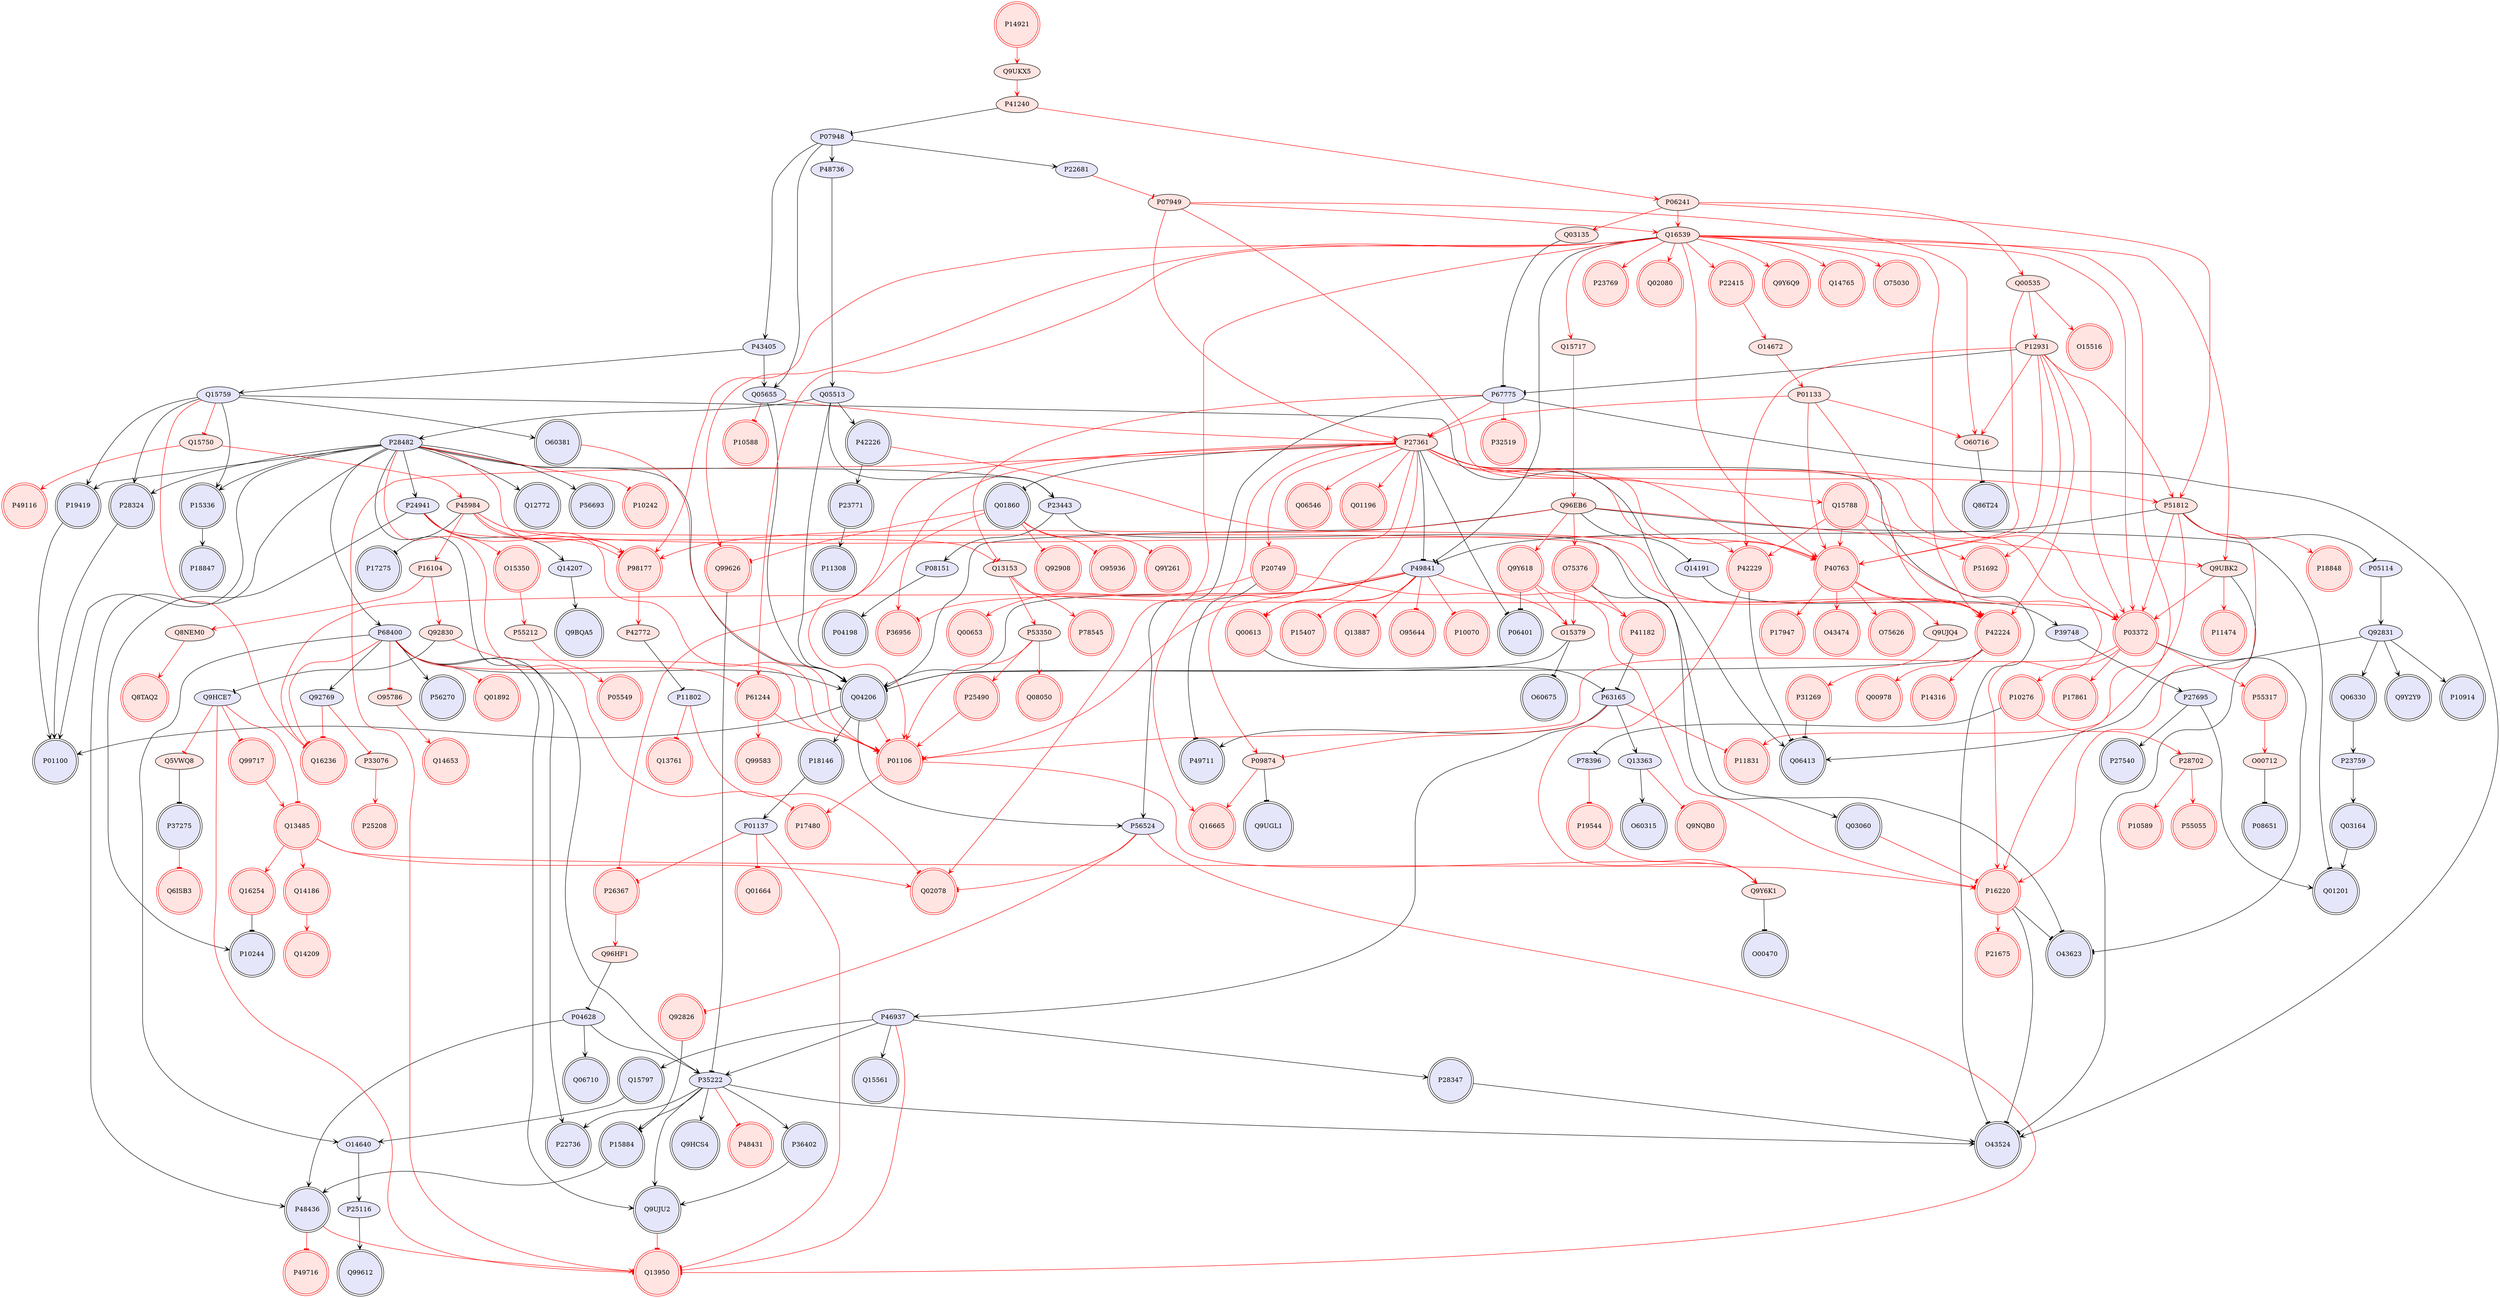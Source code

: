 digraph {

Q03135->P67775 [penwidth=1, color=black, arrowhead="tee"]
P07948->P22681 [penwidth=1, color=black, arrowhead="vee"]
P07948->Q05655 [penwidth=1, color=black, arrowhead="vee"]
P07948->P48736 [penwidth=1, color=black, arrowhead="vee"]
P41240->P07948 [penwidth=1, color=black, arrowhead="tee"]
P07948->P43405 [penwidth=1, color=black, arrowhead="vee"]
P04628->P35222 [penwidth=1, color=black, arrowhead="vee"]
P04628->Q06710 [penwidth=1, color=black, arrowhead="vee"]
P04628->P48436 [penwidth=1, color=black, arrowhead="vee"]
Q96HF1->P04628 [penwidth=1, color=black, arrowhead="tee"]
P15336->P18847 [penwidth=1, color=black, arrowhead="vee"]
P51812->P05114 [penwidth=1, color=black, arrowhead="tee"]
P51812->P49841 [penwidth=1, color=black, arrowhead="tee"]
Q96EB6->Q01201 [penwidth=1, color=black, arrowhead="tee"]
Q96EB6->Q04206 [penwidth=1, color=black, arrowhead="tee"]
Q96EB6->Q14191 [penwidth=1, color=black, arrowhead="tee"]
P27361->P06401 [penwidth=1, color=black, arrowhead="tee"]
P27361->O43524 [penwidth=1, color=black, arrowhead="tee"]
P27361->P49841 [penwidth=1, color=black, arrowhead="tee"]
P27361->Q01860 [penwidth=1, color=black, arrowhead="tee"]
P23443->P08151 [penwidth=1, color=black, arrowhead="vee"]
P46937->P35222 [penwidth=1, color=black, arrowhead="vee"]
P35222->Q9UJU2 [penwidth=1, color=black, arrowhead="vee"]
P68400->P35222 [penwidth=1, color=black, arrowhead="vee"]
P35222->P22736 [penwidth=1, color=black, arrowhead="vee"]
P35222->P36402 [penwidth=1, color=black, arrowhead="vee"]
P35222->O43524 [penwidth=1, color=black, arrowhead="vee"]
P35222->P15884 [penwidth=1, color=black, arrowhead="vee"]
Q99626->P35222 [penwidth=1, color=black, arrowhead="tee"]
P35222->Q9HCS4 [penwidth=1, color=black, arrowhead="vee"]
P46937->Q15797 [penwidth=1, color=black, arrowhead="vee"]
Q15797->O14640 [penwidth=1, color=black, arrowhead="vee"]
P63165->Q13363 [penwidth=1, color=black, arrowhead="vee"]
Q13363->O60315 [penwidth=1, color=black, arrowhead="vee"]
P27695->P27540 [penwidth=1, color=black, arrowhead="vee"]
P24941->P10244 [penwidth=1, color=black, arrowhead="vee"]
Q16254->P10244 [penwidth=1, color=black, arrowhead="tee"]
P63165->P46937 [penwidth=1, color=black, arrowhead="vee"]
P46937->Q15561 [penwidth=1, color=black, arrowhead="vee"]
P46937->P28347 [penwidth=1, color=black, arrowhead="vee"]
P16220->O43524 [penwidth=1, color=black, arrowhead="tee"]
P63165->P49711 [penwidth=1, color=black, arrowhead="vee"]
Q92831->Q06330 [penwidth=1, color=black, arrowhead="vee"]
Q92831->P10914 [penwidth=1, color=black, arrowhead="vee"]
P05114->Q92831 [penwidth=1, color=black, arrowhead="vee"]
Q92831->Q06413 [penwidth=1, color=black, arrowhead="vee"]
Q92831->Q9Y2Y9 [penwidth=1, color=black, arrowhead="vee"]
Q9Y618->P06401 [penwidth=1, color=black, arrowhead="tee"]
P68400->Q92769 [penwidth=1, color=black, arrowhead="vee"]
P24941->Q14207 [penwidth=1, color=black, arrowhead="vee"]
P28482->P24941 [penwidth=1, color=black, arrowhead="vee"]
P67775->P56524 [penwidth=1, color=black, arrowhead="vee"]
P67775->O43524 [penwidth=1, color=black, arrowhead="vee"]
Q04206->P18146 [penwidth=1, color=black, arrowhead="vee"]
P18146->P01137 [penwidth=1, color=black, arrowhead="vee"]
O15379->O60675 [penwidth=1, color=black, arrowhead="tee"]
O15379->Q04206 [penwidth=1, color=black, arrowhead="tee"]
P42224->Q04206 [penwidth=1, color=black, arrowhead="tee"]
Q00613->P63165 [penwidth=1, color=black, arrowhead="tee"]
P68400->Q9UJU2 [penwidth=1, color=black, arrowhead="vee"]
P36402->Q9UJU2 [penwidth=1, color=black, arrowhead="vee"]
Q04206->P56524 [penwidth=1, color=black, arrowhead="vee"]
Q06330->P23759 [penwidth=1, color=black, arrowhead="vee"]
P42226->P23771 [penwidth=1, color=black, arrowhead="vee"]
Q14207->Q9BQA5 [penwidth=1, color=black, arrowhead="vee"]
P27695->Q01201 [penwidth=1, color=black, arrowhead="vee"]
Q03164->Q01201 [penwidth=1, color=black, arrowhead="vee"]
Q05513->P42226 [penwidth=1, color=black, arrowhead="vee"]
P45984->P17275 [penwidth=1, color=black, arrowhead="tee"]
P68400->Q04206 [penwidth=1, color=black, arrowhead="vee"]
P68400->O14640 [penwidth=1, color=black, arrowhead="vee"]
P28482->P68400 [penwidth=1, color=black, arrowhead="vee"]
P68400->P56270 [penwidth=1, color=black, arrowhead="vee"]
Q15759->P15336 [penwidth=1, color=black, arrowhead="vee"]
P28482->P15336 [penwidth=1, color=black, arrowhead="vee"]
Q15759->O60381 [penwidth=1, color=black, arrowhead="vee"]
P43405->Q15759 [penwidth=1, color=black, arrowhead="vee"]
Q15759->P19419 [penwidth=1, color=black, arrowhead="vee"]
Q15759->P28324 [penwidth=1, color=black, arrowhead="vee"]
Q15759->Q06413 [penwidth=1, color=black, arrowhead="vee"]
P39748->P27695 [penwidth=1, color=black, arrowhead="vee"]
Q05513->P23443 [penwidth=1, color=black, arrowhead="vee"]
P28482->P23443 [penwidth=1, color=black, arrowhead="vee"]
P23443->Q03060 [penwidth=1, color=black, arrowhead="vee"]
Q9UBK2->O43524 [penwidth=1, color=black, arrowhead="tee"]
Q14191->P39748 [penwidth=1, color=black, arrowhead="vee"]
Q05513->Q04206 [penwidth=1, color=black, arrowhead="vee"]
Q05655->Q04206 [penwidth=1, color=black, arrowhead="vee"]
Q04206->P01100 [penwidth=1, color=black, arrowhead="vee"]
P49841->Q04206 [penwidth=1, color=black, arrowhead="vee"]
P28482->Q04206 [penwidth=1, color=black, arrowhead="vee"]
P28482->P22736 [penwidth=1, color=black, arrowhead="vee"]
Q05513->P28482 [penwidth=1, color=black, arrowhead="vee"]
P48736->Q05513 [penwidth=1, color=black, arrowhead="vee"]
P23759->Q03164 [penwidth=1, color=black, arrowhead="vee"]
P09874->Q9UGL1 [penwidth=1, color=black, arrowhead="tee"]
O14640->P25116 [penwidth=1, color=black, arrowhead="vee"]
P28482->Q12772 [penwidth=1, color=black, arrowhead="vee"]
P43405->Q05655 [penwidth=1, color=black, arrowhead="vee"]
Q16539->P49841 [penwidth=1, color=black, arrowhead="tee"]
P28482->P01100 [penwidth=1, color=black, arrowhead="vee"]
P19419->P01100 [penwidth=1, color=black, arrowhead="vee"]
P28324->P01100 [penwidth=1, color=black, arrowhead="vee"]
O60716->Q86T24 [penwidth=1, color=black, arrowhead="tee"]
P28482->P19419 [penwidth=1, color=black, arrowhead="vee"]
P28482->P28324 [penwidth=1, color=black, arrowhead="vee"]
P28482->P56693 [penwidth=1, color=black, arrowhead="vee"]
P42772->P11802 [penwidth=1, color=black, arrowhead="tee"]
Q92830->Q9HCE7 [penwidth=1, color=black, arrowhead="tee"]
O00712->P08651 [penwidth=1, color=black, arrowhead="tee"]
P23771->P11308 [penwidth=1, color=black, arrowhead="vee"]
P16220->O43623 [penwidth=1, color=black, arrowhead="tee"]
P28347->O43524 [penwidth=1, color=black, arrowhead="vee"]
P08151->P04198 [penwidth=1, color=black, arrowhead="vee"]
P20749->P49711 [penwidth=1, color=black, arrowhead="tee"]
P15884->P48436 [penwidth=1, color=black, arrowhead="vee"]
Q92826->P15884 [penwidth=1, color=black, arrowhead="tee"]
P42229->Q06413 [penwidth=1, color=black, arrowhead="tee"]
P31269->Q06413 [penwidth=1, color=black, arrowhead="tee"]
Q5VWQ8->P37275 [penwidth=1, color=black, arrowhead="tee"]
P25116->Q99612 [penwidth=1, color=black, arrowhead="vee"]
P10276->P78396 [penwidth=1, color=black, arrowhead="tee"]
P28482->P48436 [penwidth=1, color=black, arrowhead="vee"]
Q9Y6K1->O00470 [penwidth=1, color=black, arrowhead="tee"]
P03372->O43623 [penwidth=1, color=black, arrowhead="tee"]
O75376->O43623 [penwidth=1, color=black, arrowhead="tee"]
P41182->P63165 [penwidth=1, color=black, arrowhead="tee"]
P06241->Q03135 [penwidth=1, color=red, arrowhead="vee"]
P06241->Q00535 [penwidth=1, color=red, arrowhead="vee"]
P06241->P51812 [penwidth=1, color=red, arrowhead="vee"]
P06241->Q16539 [penwidth=1, color=red, arrowhead="vee"]
P41240->P06241 [penwidth=1, color=red, arrowhead="vee"]
Q00535->P40763 [penwidth=1, color=red, arrowhead="vee"]
Q00535->O15516 [penwidth=1, color=red, arrowhead="vee"]
O15350->P55212 [penwidth=1, color=red, arrowhead="vee"]
P55212->P05549 [penwidth=1, color=red, arrowhead="vee"]
P27361->Q13950 [penwidth=1, color=red, arrowhead="vee"]
P46937->Q13950 [penwidth=1, color=red, arrowhead="tee"]
Q9UJU2->Q13950 [penwidth=1, color=red, arrowhead="tee"]
P56524->Q13950 [penwidth=1, color=red, arrowhead="tee"]
P48436->Q13950 [penwidth=1, color=red, arrowhead="tee"]
P01137->Q13950 [penwidth=1, color=red, arrowhead="tee"]
Q9HCE7->Q13950 [penwidth=1, color=red, arrowhead="tee"]
P03372->P17861 [penwidth=1, color=red, arrowhead="vee"]
P53350->Q08050 [penwidth=1, color=red, arrowhead="vee"]
P27361->P51812 [penwidth=1, color=red, arrowhead="vee"]
P51812->P18848 [penwidth=1, color=red, arrowhead="vee"]
P51812->P16220 [penwidth=1, color=red, arrowhead="vee"]
P51812->P03372 [penwidth=1, color=red, arrowhead="vee"]
P51812->P11831 [penwidth=1, color=red, arrowhead="vee"]
P24941->O15350 [penwidth=1, color=red, arrowhead="tee"]
Q99717->Q13485 [penwidth=1, color=red, arrowhead="vee"]
Q9HCE7->Q99717 [penwidth=1, color=red, arrowhead="tee"]
P45984->P16104 [penwidth=1, color=red, arrowhead="vee"]
P16104->Q8NEM0 [penwidth=1, color=red, arrowhead="vee"]
P16104->Q92830 [penwidth=1, color=red, arrowhead="vee"]
Q15717->Q96EB6 [penwidth=1, color=red, arrowhead="vee"]
Q96EB6->Q9Y618 [penwidth=1, color=red, arrowhead="vee"]
Q96EB6->O75376 [penwidth=1, color=red, arrowhead="vee"]
Q96EB6->Q9UBK2 [penwidth=1, color=red, arrowhead="vee"]
Q96EB6->P98177 [penwidth=1, color=red, arrowhead="vee"]
P27361->P40763 [penwidth=1, color=red, arrowhead="vee"]
P27361->P16220 [penwidth=1, color=red, arrowhead="vee"]
P27361->P03372 [penwidth=1, color=red, arrowhead="vee"]
P27361->P36956 [penwidth=1, color=red, arrowhead="vee"]
P67775->P27361 [penwidth=1, color=red, arrowhead="tee"]
P27361->Q00613 [penwidth=1, color=red, arrowhead="vee"]
P27361->Q15788 [penwidth=1, color=red, arrowhead="vee"]
P27361->P01106 [penwidth=1, color=red, arrowhead="vee"]
P27361->P20749 [penwidth=1, color=red, arrowhead="vee"]
P27361->Q06546 [penwidth=1, color=red, arrowhead="vee"]
P27361->P42229 [penwidth=1, color=red, arrowhead="vee"]
P27361->Q16665 [penwidth=1, color=red, arrowhead="vee"]
P27361->P09874 [penwidth=1, color=red, arrowhead="vee"]
Q05655->P27361 [penwidth=1, color=red, arrowhead="tee"]
P27361->Q01196 [penwidth=1, color=red, arrowhead="vee"]
P07949->P27361 [penwidth=1, color=red, arrowhead="vee"]
P01106->Q9Y6K1 [penwidth=1, color=red, arrowhead="vee"]
P42229->Q9Y6K1 [penwidth=1, color=red, arrowhead="vee"]
Q15788->P51692 [penwidth=1, color=red, arrowhead="vee"]
P35222->P48431 [penwidth=1, color=red, arrowhead="tee"]
P20749->Q00653 [penwidth=1, color=red, arrowhead="vee"]
Q16539->Q15717 [penwidth=1, color=red, arrowhead="vee"]
P40763->O43474 [penwidth=1, color=red, arrowhead="vee"]
P40763->P42224 [penwidth=1, color=red, arrowhead="vee"]
Q15788->P40763 [penwidth=1, color=red, arrowhead="vee"]
P45984->P40763 [penwidth=1, color=red, arrowhead="vee"]
P40763->O75626 [penwidth=1, color=red, arrowhead="vee"]
P40763->P17947 [penwidth=1, color=red, arrowhead="vee"]
P07949->P40763 [penwidth=1, color=red, arrowhead="vee"]
Q16539->P40763 [penwidth=1, color=red, arrowhead="vee"]
Q13363->Q9NQB0 [penwidth=1, color=red, arrowhead="tee"]
Q13485->P16220 [penwidth=1, color=red, arrowhead="vee"]
Q13485->Q02078 [penwidth=1, color=red, arrowhead="vee"]
Q13485->Q16254 [penwidth=1, color=red, arrowhead="vee"]
Q9HCE7->Q13485 [penwidth=1, color=red, arrowhead="tee"]
Q13485->Q14186 [penwidth=1, color=red, arrowhead="vee"]
Q15750->P49116 [penwidth=1, color=red, arrowhead="vee"]
Q16539->P16220 [penwidth=1, color=red, arrowhead="vee"]
P49841->P16220 [penwidth=1, color=red, arrowhead="tee"]
P16220->P21675 [penwidth=1, color=red, arrowhead="vee"]
Q03060->P16220 [penwidth=1, color=red, arrowhead="tee"]
P25490->P01106 [penwidth=1, color=red, arrowhead="vee"]
P53350->P25490 [penwidth=1, color=red, arrowhead="vee"]
Q16539->Q9Y6Q9 [penwidth=1, color=red, arrowhead="vee"]
Q15788->P03372 [penwidth=1, color=red, arrowhead="vee"]
P03372->P10276 [penwidth=1, color=red, arrowhead="vee"]
P03372->P01106 [penwidth=1, color=red, arrowhead="vee"]
Q13153->P03372 [penwidth=1, color=red, arrowhead="vee"]
Q9UBK2->P03372 [penwidth=1, color=red, arrowhead="vee"]
Q16539->P03372 [penwidth=1, color=red, arrowhead="vee"]
P03372->P55317 [penwidth=1, color=red, arrowhead="vee"]
P49841->P36956 [penwidth=1, color=red, arrowhead="tee"]
P49841->P10070 [penwidth=1, color=red, arrowhead="tee"]
Q9Y618->O15379 [penwidth=1, color=red, arrowhead="vee"]
Q9Y618->P41182 [penwidth=1, color=red, arrowhead="vee"]
O75376->O15379 [penwidth=1, color=red, arrowhead="vee"]
O75376->P41182 [penwidth=1, color=red, arrowhead="vee"]
Q14186->Q14209 [penwidth=1, color=red, arrowhead="vee"]
Q92769->Q16236 [penwidth=1, color=red, arrowhead="tee"]
Q92769->P33076 [penwidth=1, color=red, arrowhead="tee"]
P24941->Q13153 [penwidth=1, color=red, arrowhead="tee"]
P24941->P98177 [penwidth=1, color=red, arrowhead="tee"]
P67775->Q13153 [penwidth=1, color=red, arrowhead="tee"]
P67775->P32519 [penwidth=1, color=red, arrowhead="tee"]
Q16539->Q14765 [penwidth=1, color=red, arrowhead="vee"]
P20749->O15379 [penwidth=1, color=red, arrowhead="vee"]
O95786->Q14653 [penwidth=1, color=red, arrowhead="vee"]
P42226->P42224 [penwidth=1, color=red, arrowhead="tee"]
P45984->P42224 [penwidth=1, color=red, arrowhead="vee"]
Q16539->P42224 [penwidth=1, color=red, arrowhead="vee"]
P42224->P14316 [penwidth=1, color=red, arrowhead="vee"]
P42224->Q00978 [penwidth=1, color=red, arrowhead="vee"]
P49841->Q00613 [penwidth=1, color=red, arrowhead="tee"]
Q15788->P42229 [penwidth=1, color=red, arrowhead="vee"]
P10276->P28702 [penwidth=1, color=red, arrowhead="vee"]
P56524->Q02078 [penwidth=1, color=red, arrowhead="tee"]
P28482->P10242 [penwidth=1, color=red, arrowhead="tee"]
P61244->P01106 [penwidth=1, color=red, arrowhead="vee"]
P53350->P01106 [penwidth=1, color=red, arrowhead="vee"]
P45984->P01106 [penwidth=1, color=red, arrowhead="vee"]
Q04206->P01106 [penwidth=1, color=red, arrowhead="tee"]
O60381->P01106 [penwidth=1, color=red, arrowhead="tee"]
P49841->P01106 [penwidth=1, color=red, arrowhead="tee"]
Q92830->P01106 [penwidth=1, color=red, arrowhead="vee"]
P01106->P17480 [penwidth=1, color=red, arrowhead="vee"]
P63165->P11831 [penwidth=1, color=red, arrowhead="tee"]
P63165->P09874 [penwidth=1, color=red, arrowhead="tee"]
P68400->P61244 [penwidth=1, color=red, arrowhead="tee"]
P61244->Q99583 [penwidth=1, color=red, arrowhead="vee"]
Q16539->P61244 [penwidth=1, color=red, arrowhead="vee"]
Q13153->P53350 [penwidth=1, color=red, arrowhead="vee"]
P45984->P98177 [penwidth=1, color=red, arrowhead="vee"]
Q15750->P45984 [penwidth=1, color=red, arrowhead="vee"]
P33076->P25208 [penwidth=1, color=red, arrowhead="vee"]
P22681->P07949 [penwidth=1, color=red, arrowhead="tee"]
Q16539->P22415 [penwidth=1, color=red, arrowhead="vee"]
P68400->Q16236 [penwidth=1, color=red, arrowhead="tee"]
P68400->O95786 [penwidth=1, color=red, arrowhead="tee"]
P68400->Q01892 [penwidth=1, color=red, arrowhead="tee"]
Q15759->Q16236 [penwidth=1, color=red, arrowhead="tee"]
Q15759->Q15750 [penwidth=1, color=red, arrowhead="tee"]
Q8NEM0->Q8TAQ2 [penwidth=1, color=red, arrowhead="vee"]
P49841->P15407 [penwidth=1, color=red, arrowhead="tee"]
P11802->Q13761 [penwidth=1, color=red, arrowhead="tee"]
Q16539->O75030 [penwidth=1, color=red, arrowhead="vee"]
Q13153->P78545 [penwidth=1, color=red, arrowhead="vee"]
Q16539->Q9UBK2 [penwidth=1, color=red, arrowhead="vee"]
Q9UBK2->P11474 [penwidth=1, color=red, arrowhead="vee"]
Q16539->Q02078 [penwidth=1, color=red, arrowhead="vee"]
P11802->Q02078 [penwidth=1, color=red, arrowhead="tee"]
P09874->Q16665 [penwidth=1, color=red, arrowhead="vee"]
P26367->Q96HF1 [penwidth=1, color=red, arrowhead="vee"]
P49841->Q16236 [penwidth=1, color=red, arrowhead="tee"]
Q05655->P10588 [penwidth=1, color=red, arrowhead="tee"]
P07949->Q16539 [penwidth=1, color=red, arrowhead="vee"]
P07949->O60716 [penwidth=1, color=red, arrowhead="vee"]
Q16539->P98177 [penwidth=1, color=red, arrowhead="vee"]
Q16539->P23769 [penwidth=1, color=red, arrowhead="vee"]
Q16539->Q02080 [penwidth=1, color=red, arrowhead="vee"]
Q16539->Q99626 [penwidth=1, color=red, arrowhead="vee"]
P49841->Q13887 [penwidth=1, color=red, arrowhead="tee"]
P49841->O95644 [penwidth=1, color=red, arrowhead="tee"]
P28482->P98177 [penwidth=1, color=red, arrowhead="tee"]
P28482->P17480 [penwidth=1, color=red, arrowhead="tee"]
P14921->Q9UKX5 [penwidth=1, color=red, arrowhead="vee"]
Q9HCE7->Q5VWQ8 [penwidth=1, color=red, arrowhead="tee"]
P28702->P55055 [penwidth=1, color=red, arrowhead="vee"]
P28702->P10589 [penwidth=1, color=red, arrowhead="vee"]
Q9UKX5->P41240 [penwidth=1, color=red, arrowhead="vee"]
P55317->O00712 [penwidth=1, color=red, arrowhead="vee"]
Q01860->Q9Y261 [penwidth=1, color=red, arrowhead="tee"]
Q01860->Q92908 [penwidth=1, color=red, arrowhead="tee"]
P40763->Q9UJQ4 [penwidth=1, color=red, arrowhead="vee"]
Q01860->O95936 [penwidth=1, color=red, arrowhead="tee"]
Q01860->Q99626 [penwidth=1, color=red, arrowhead="tee"]
Q01860->P26367 [penwidth=1, color=red, arrowhead="tee"]
P37275->Q6ISB3 [penwidth=1, color=red, arrowhead="tee"]
P48436->P49716 [penwidth=1, color=red, arrowhead="tee"]
Q9UJQ4->P31269 [penwidth=1, color=red, arrowhead="vee"]
P01137->P26367 [penwidth=1, color=red, arrowhead="tee"]
P01137->Q01664 [penwidth=1, color=red, arrowhead="tee"]
P19544->Q9Y6K1 [penwidth=1, color=red, arrowhead="vee"]
P78396->P19544 [penwidth=1, color=red, arrowhead="tee"]
P56524->Q92826 [penwidth=1, color=red, arrowhead="tee"]
P98177->P42772 [penwidth=1, color=red, arrowhead="vee"]
P01133->P27361 [penwidth=1, color=red, arrowhead="vee"]
P01133->P40763 [penwidth=1, color=red, arrowhead="vee"]
P01133->P42224 [penwidth=1, color=red, arrowhead="vee"]
O14672->P01133 [penwidth=1, color=red, arrowhead="vee"]
P01133->O60716 [penwidth=1, color=red, arrowhead="vee"]
P22415->O14672 [penwidth=1, color=red, arrowhead="vee"]
P12931->P67775 [penwidth=1, color=black, arrowhead="tee"]
Q00535->P12931 [penwidth=1, color=red, arrowhead="vee"]
P12931->P51812 [penwidth=1, color=red, arrowhead="vee"]
P12931->P51692 [penwidth=1, color=red, arrowhead="vee"]
P12931->P40763 [penwidth=1, color=red, arrowhead="vee"]
P12931->P03372 [penwidth=1, color=red, arrowhead="vee"]
P12931->P42224 [penwidth=1, color=red, arrowhead="vee"]
P12931->P42229 [penwidth=1, color=red, arrowhead="vee"]
P12931->O60716 [penwidth=1, color=red, arrowhead="vee"]
P14921 [style=filled, color=red, fillcolor=mistyrose, shape=invhouse];
P27540 [style=filled, color=black, fillcolor=lavender, shape=doublecircle];
P15336 [style=filled, color=black, fillcolor=lavender, shape=doublecircle];
P18847 [style=filled, color=black, fillcolor=lavender, shape=doublecircle];
P18848 [style=filled, color=red, fillcolor=mistyrose, shape=doublecircle];
P20749 [style=filled, color=red, fillcolor=mistyrose, shape=doublecircle];
P41182 [style=filled, color=red, fillcolor=mistyrose, shape=doublecircle];
Q99626 [style=filled, color=red, fillcolor=mistyrose, shape=doublecircle];
P49716 [style=filled, color=red, fillcolor=mistyrose, shape=doublecircle];
O15516 [style=filled, color=red, fillcolor=mistyrose, shape=doublecircle];
P16220 [style=filled, color=red, fillcolor=mistyrose, shape=doublecircle];
Q03060 [style=filled, color=black, fillcolor=lavender, shape=doublecircle];
P49711 [style=filled, color=black, fillcolor=lavender, shape=doublecircle];
Q14209 [style=filled, color=red, fillcolor=mistyrose, shape=doublecircle];
Q16254 [style=filled, color=red, fillcolor=mistyrose, shape=doublecircle];
P18146 [style=filled, color=black, fillcolor=lavender, shape=doublecircle];
P32519 [style=filled, color=red, fillcolor=mistyrose, shape=doublecircle];
P78545 [style=filled, color=red, fillcolor=mistyrose, shape=doublecircle];
P19419 [style=filled, color=black, fillcolor=lavender, shape=doublecircle];
P28324 [style=filled, color=black, fillcolor=lavender, shape=doublecircle];
O95936 [style=filled, color=red, fillcolor=mistyrose, shape=doublecircle];
P11308 [style=filled, color=black, fillcolor=lavender, shape=doublecircle];
P03372 [style=filled, color=red, fillcolor=mistyrose, shape=doublecircle];
P11474 [style=filled, color=red, fillcolor=mistyrose, shape=doublecircle];
P14921 [style=filled, color=red, fillcolor=mistyrose, shape=doublecircle];
P01100 [style=filled, color=black, fillcolor=lavender, shape=doublecircle];
P15407 [style=filled, color=red, fillcolor=mistyrose, shape=doublecircle];
P55317 [style=filled, color=red, fillcolor=mistyrose, shape=doublecircle];
Q9Y261 [style=filled, color=red, fillcolor=mistyrose, shape=doublecircle];
Q08050 [style=filled, color=red, fillcolor=mistyrose, shape=doublecircle];
O43524 [style=filled, color=black, fillcolor=lavender, shape=doublecircle];
P98177 [style=filled, color=red, fillcolor=mistyrose, shape=doublecircle];
Q06546 [style=filled, color=red, fillcolor=mistyrose, shape=doublecircle];
P23769 [style=filled, color=red, fillcolor=mistyrose, shape=doublecircle];
P23771 [style=filled, color=black, fillcolor=lavender, shape=doublecircle];
Q92908 [style=filled, color=red, fillcolor=mistyrose, shape=doublecircle];
P10070 [style=filled, color=red, fillcolor=mistyrose, shape=doublecircle];
Q6ISB3 [style=filled, color=red, fillcolor=mistyrose, shape=doublecircle];
O60381 [style=filled, color=black, fillcolor=lavender, shape=doublecircle];
Q16665 [style=filled, color=red, fillcolor=mistyrose, shape=doublecircle];
Q9BQA5 [style=filled, color=black, fillcolor=lavender, shape=doublecircle];
P31269 [style=filled, color=red, fillcolor=mistyrose, shape=doublecircle];
Q92826 [style=filled, color=red, fillcolor=mistyrose, shape=doublecircle];
Q00613 [style=filled, color=red, fillcolor=mistyrose, shape=doublecircle];
P10914 [style=filled, color=black, fillcolor=lavender, shape=doublecircle];
P14316 [style=filled, color=red, fillcolor=mistyrose, shape=doublecircle];
Q14653 [style=filled, color=red, fillcolor=mistyrose, shape=doublecircle];
Q00978 [style=filled, color=red, fillcolor=mistyrose, shape=doublecircle];
P17275 [style=filled, color=black, fillcolor=lavender, shape=doublecircle];
Q9UGL1 [style=filled, color=black, fillcolor=lavender, shape=doublecircle];
Q9Y2Y9 [style=filled, color=black, fillcolor=lavender, shape=doublecircle];
O43474 [style=filled, color=red, fillcolor=mistyrose, shape=doublecircle];
Q13887 [style=filled, color=red, fillcolor=mistyrose, shape=doublecircle];
Q99612 [style=filled, color=black, fillcolor=lavender, shape=doublecircle];
Q03164 [style=filled, color=black, fillcolor=lavender, shape=doublecircle];
Q9UJU2 [style=filled, color=black, fillcolor=lavender, shape=doublecircle];
O60675 [style=filled, color=black, fillcolor=lavender, shape=doublecircle];
P61244 [style=filled, color=red, fillcolor=mistyrose, shape=doublecircle];
P56270 [style=filled, color=black, fillcolor=lavender, shape=doublecircle];
Q02078 [style=filled, color=red, fillcolor=mistyrose, shape=doublecircle];
Q02080 [style=filled, color=red, fillcolor=mistyrose, shape=doublecircle];
Q06413 [style=filled, color=black, fillcolor=lavender, shape=doublecircle];
O00470 [style=filled, color=black, fillcolor=lavender, shape=doublecircle];
O75030 [style=filled, color=red, fillcolor=mistyrose, shape=doublecircle];
Q99583 [style=filled, color=red, fillcolor=mistyrose, shape=doublecircle];
P10242 [style=filled, color=red, fillcolor=mistyrose, shape=doublecircle];
P10244 [style=filled, color=black, fillcolor=lavender, shape=doublecircle];
P01106 [style=filled, color=red, fillcolor=mistyrose, shape=doublecircle];
P04198 [style=filled, color=black, fillcolor=lavender, shape=doublecircle];
Q15788 [style=filled, color=red, fillcolor=mistyrose, shape=doublecircle];
Q9Y6Q9 [style=filled, color=red, fillcolor=mistyrose, shape=doublecircle];
O75376 [style=filled, color=red, fillcolor=mistyrose, shape=doublecircle];
O95644 [style=filled, color=red, fillcolor=mistyrose, shape=doublecircle];
Q16236 [style=filled, color=red, fillcolor=mistyrose, shape=doublecircle];
P08651 [style=filled, color=black, fillcolor=lavender, shape=doublecircle];
Q00653 [style=filled, color=red, fillcolor=mistyrose, shape=doublecircle];
P25208 [style=filled, color=red, fillcolor=mistyrose, shape=doublecircle];
P55055 [style=filled, color=red, fillcolor=mistyrose, shape=doublecircle];
P49116 [style=filled, color=red, fillcolor=mistyrose, shape=doublecircle];
P10589 [style=filled, color=red, fillcolor=mistyrose, shape=doublecircle];
P10588 [style=filled, color=red, fillcolor=mistyrose, shape=doublecircle];
Q9Y618 [style=filled, color=red, fillcolor=mistyrose, shape=doublecircle];
P22736 [style=filled, color=black, fillcolor=lavender, shape=doublecircle];
P26367 [style=filled, color=red, fillcolor=mistyrose, shape=doublecircle];
Q06710 [style=filled, color=black, fillcolor=lavender, shape=doublecircle];
P06401 [style=filled, color=black, fillcolor=lavender, shape=doublecircle];
Q01860 [style=filled, color=black, fillcolor=lavender, shape=doublecircle];
O75626 [style=filled, color=red, fillcolor=mistyrose, shape=doublecircle];
P10276 [style=filled, color=red, fillcolor=mistyrose, shape=doublecircle];
Q06330 [style=filled, color=black, fillcolor=lavender, shape=doublecircle];
Q04206 [style=filled, color=black, fillcolor=lavender, shape=doublecircle];
Q01201 [style=filled, color=black, fillcolor=lavender, shape=doublecircle];
Q01196 [style=filled, color=red, fillcolor=mistyrose, shape=doublecircle];
Q13950 [style=filled, color=red, fillcolor=mistyrose, shape=doublecircle];
Q13761 [style=filled, color=red, fillcolor=mistyrose, shape=doublecircle];
Q15797 [style=filled, color=black, fillcolor=lavender, shape=doublecircle];
Q13485 [style=filled, color=red, fillcolor=mistyrose, shape=doublecircle];
Q99717 [style=filled, color=red, fillcolor=mistyrose, shape=doublecircle];
Q8TAQ2 [style=filled, color=red, fillcolor=mistyrose, shape=doublecircle];
O43623 [style=filled, color=black, fillcolor=lavender, shape=doublecircle];
P56693 [style=filled, color=black, fillcolor=lavender, shape=doublecircle];
P48431 [style=filled, color=red, fillcolor=mistyrose, shape=doublecircle];
P48436 [style=filled, color=black, fillcolor=lavender, shape=doublecircle];
P17947 [style=filled, color=red, fillcolor=mistyrose, shape=doublecircle];
Q01892 [style=filled, color=red, fillcolor=mistyrose, shape=doublecircle];
P36956 [style=filled, color=red, fillcolor=mistyrose, shape=doublecircle];
Q12772 [style=filled, color=black, fillcolor=lavender, shape=doublecircle];
P11831 [style=filled, color=red, fillcolor=mistyrose, shape=doublecircle];
P42224 [style=filled, color=red, fillcolor=mistyrose, shape=doublecircle];
P40763 [style=filled, color=red, fillcolor=mistyrose, shape=doublecircle];
Q14765 [style=filled, color=red, fillcolor=mistyrose, shape=doublecircle];
P42229 [style=filled, color=red, fillcolor=mistyrose, shape=doublecircle];
P51692 [style=filled, color=red, fillcolor=mistyrose, shape=doublecircle];
P42226 [style=filled, color=black, fillcolor=lavender, shape=doublecircle];
P21675 [style=filled, color=red, fillcolor=mistyrose, shape=doublecircle];
Q9HCS4 [style=filled, color=black, fillcolor=lavender, shape=doublecircle];
P15884 [style=filled, color=black, fillcolor=lavender, shape=doublecircle];
P36402 [style=filled, color=black, fillcolor=lavender, shape=doublecircle];
Q9NQB0 [style=filled, color=red, fillcolor=mistyrose, shape=doublecircle];
P28347 [style=filled, color=black, fillcolor=lavender, shape=doublecircle];
Q15561 [style=filled, color=black, fillcolor=lavender, shape=doublecircle];
P05549 [style=filled, color=red, fillcolor=mistyrose, shape=doublecircle];
Q01664 [style=filled, color=red, fillcolor=mistyrose, shape=doublecircle];
Q14186 [style=filled, color=red, fillcolor=mistyrose, shape=doublecircle];
O15350 [style=filled, color=red, fillcolor=mistyrose, shape=doublecircle];
P17480 [style=filled, color=red, fillcolor=mistyrose, shape=doublecircle];
P22415 [style=filled, color=red, fillcolor=mistyrose, shape=doublecircle];
P19544 [style=filled, color=red, fillcolor=mistyrose, shape=doublecircle];
P17861 [style=filled, color=red, fillcolor=mistyrose, shape=doublecircle];
P25490 [style=filled, color=red, fillcolor=mistyrose, shape=doublecircle];
Q86T24 [style=filled, color=black, fillcolor=lavender, shape=doublecircle];
P37275 [style=filled, color=black, fillcolor=lavender, shape=doublecircle];
O60315 [style=filled, color=black, fillcolor=lavender, shape=doublecircle];
Q03135 [style=filled, fillcolor=mistyrose];
P07948 [style=filled, fillcolor=lavender];
P41240 [style=filled, fillcolor=mistyrose];
P04628 [style=filled, fillcolor=lavender];
Q96HF1 [style=filled, fillcolor=mistyrose];
P51812 [style=filled, fillcolor=mistyrose];
Q96EB6 [style=filled, fillcolor=mistyrose];
P27361 [style=filled, fillcolor=mistyrose];
P23443 [style=filled, fillcolor=lavender];
P46937 [style=filled, fillcolor=lavender];
P35222 [style=filled, fillcolor=lavender];
P68400 [style=filled, fillcolor=lavender];
P63165 [style=filled, fillcolor=lavender];
Q13363 [style=filled, fillcolor=lavender];
P27695 [style=filled, fillcolor=lavender];
P24941 [style=filled, fillcolor=lavender];
Q92831 [style=filled, fillcolor=lavender];
P05114 [style=filled, fillcolor=lavender];
P28482 [style=filled, fillcolor=lavender];
P67775 [style=filled, fillcolor=lavender];
O15379 [style=filled, fillcolor=mistyrose];
Q14207 [style=filled, fillcolor=lavender];
Q05513 [style=filled, fillcolor=lavender];
P45984 [style=filled, fillcolor=mistyrose];
Q15759 [style=filled, fillcolor=lavender];
P43405 [style=filled, fillcolor=lavender];
P39748 [style=filled, fillcolor=lavender];
Q9UBK2 [style=filled, fillcolor=mistyrose];
Q14191 [style=filled, fillcolor=lavender];
Q05655 [style=filled, fillcolor=lavender];
P49841 [style=filled, fillcolor=lavender];
P48736 [style=filled, fillcolor=lavender];
P23759 [style=filled, fillcolor=lavender];
P09874 [style=filled, fillcolor=mistyrose];
O14640 [style=filled, fillcolor=lavender];
Q16539 [style=filled, fillcolor=mistyrose];
O60716 [style=filled, fillcolor=mistyrose];
P42772 [style=filled, fillcolor=mistyrose];
Q92830 [style=filled, fillcolor=mistyrose];
O00712 [style=filled, fillcolor=mistyrose];
P08151 [style=filled, fillcolor=lavender];
Q5VWQ8 [style=filled, fillcolor=mistyrose];
P25116 [style=filled, fillcolor=lavender];
Q9Y6K1 [style=filled, fillcolor=mistyrose];
P06241 [style=filled, fillcolor=mistyrose];
Q00535 [style=filled, fillcolor=mistyrose];
P55212 [style=filled, fillcolor=mistyrose];
P56524 [style=filled, fillcolor=lavender];
P01137 [style=filled, fillcolor=lavender];
Q9HCE7 [style=filled, fillcolor=lavender];
P53350 [style=filled, fillcolor=mistyrose];
P16104 [style=filled, fillcolor=mistyrose];
Q15717 [style=filled, fillcolor=mistyrose];
P07949 [style=filled, fillcolor=mistyrose];
Q15750 [style=filled, fillcolor=mistyrose];
Q13153 [style=filled, fillcolor=mistyrose];
Q92769 [style=filled, fillcolor=lavender];
O95786 [style=filled, fillcolor=mistyrose];
P33076 [style=filled, fillcolor=mistyrose];
P22681 [style=filled, fillcolor=lavender];
Q8NEM0 [style=filled, fillcolor=mistyrose];
P11802 [style=filled, fillcolor=lavender];
P28702 [style=filled, fillcolor=mistyrose];
Q9UKX5 [style=filled, fillcolor=mistyrose];
Q9UJQ4 [style=filled, fillcolor=mistyrose];
P78396 [style=filled, fillcolor=lavender];
P01133 [style=filled, fillcolor=mistyrose];
O14672 [style=filled, fillcolor=mistyrose];
P12931 [style=filled, fillcolor=mistyrose];


}
